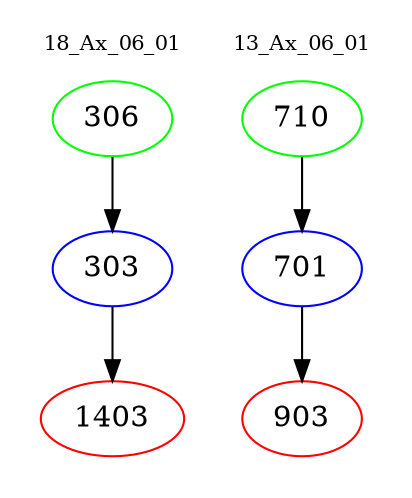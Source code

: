 digraph{
subgraph cluster_0 {
color = white
label = "18_Ax_06_01";
fontsize=10;
T0_306 [label="306", color="green"]
T0_306 -> T0_303 [color="black"]
T0_303 [label="303", color="blue"]
T0_303 -> T0_1403 [color="black"]
T0_1403 [label="1403", color="red"]
}
subgraph cluster_1 {
color = white
label = "13_Ax_06_01";
fontsize=10;
T1_710 [label="710", color="green"]
T1_710 -> T1_701 [color="black"]
T1_701 [label="701", color="blue"]
T1_701 -> T1_903 [color="black"]
T1_903 [label="903", color="red"]
}
}
